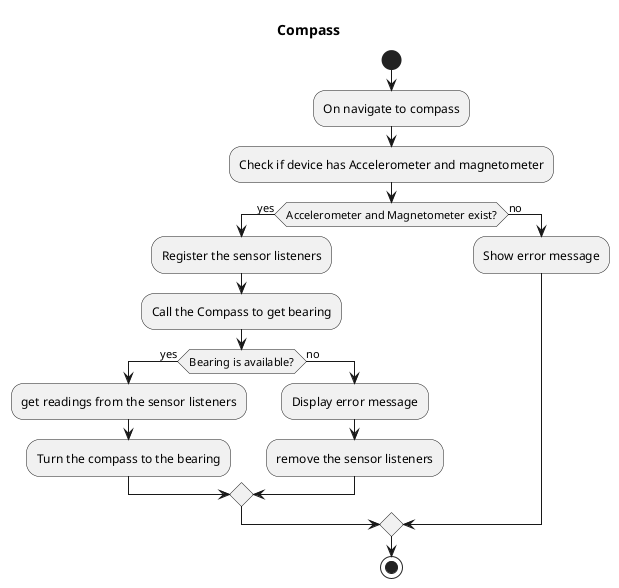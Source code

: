 @startuml
'https://plantuml.com/activity-diagram-beta
title Compass
start
:On navigate to compass;
:Check if device has Accelerometer and magnetometer;
if(Accelerometer and Magnetometer exist?) then (yes)
:Register the sensor listeners;
:Call the Compass to get bearing;
if (Bearing is available?) then (yes)
:get readings from the sensor listeners;
:Turn the compass to the bearing;
else (no)
:Display error message;
:remove the sensor listeners;
endif
else (no)
:Show error message;
endif
stop

@enduml

